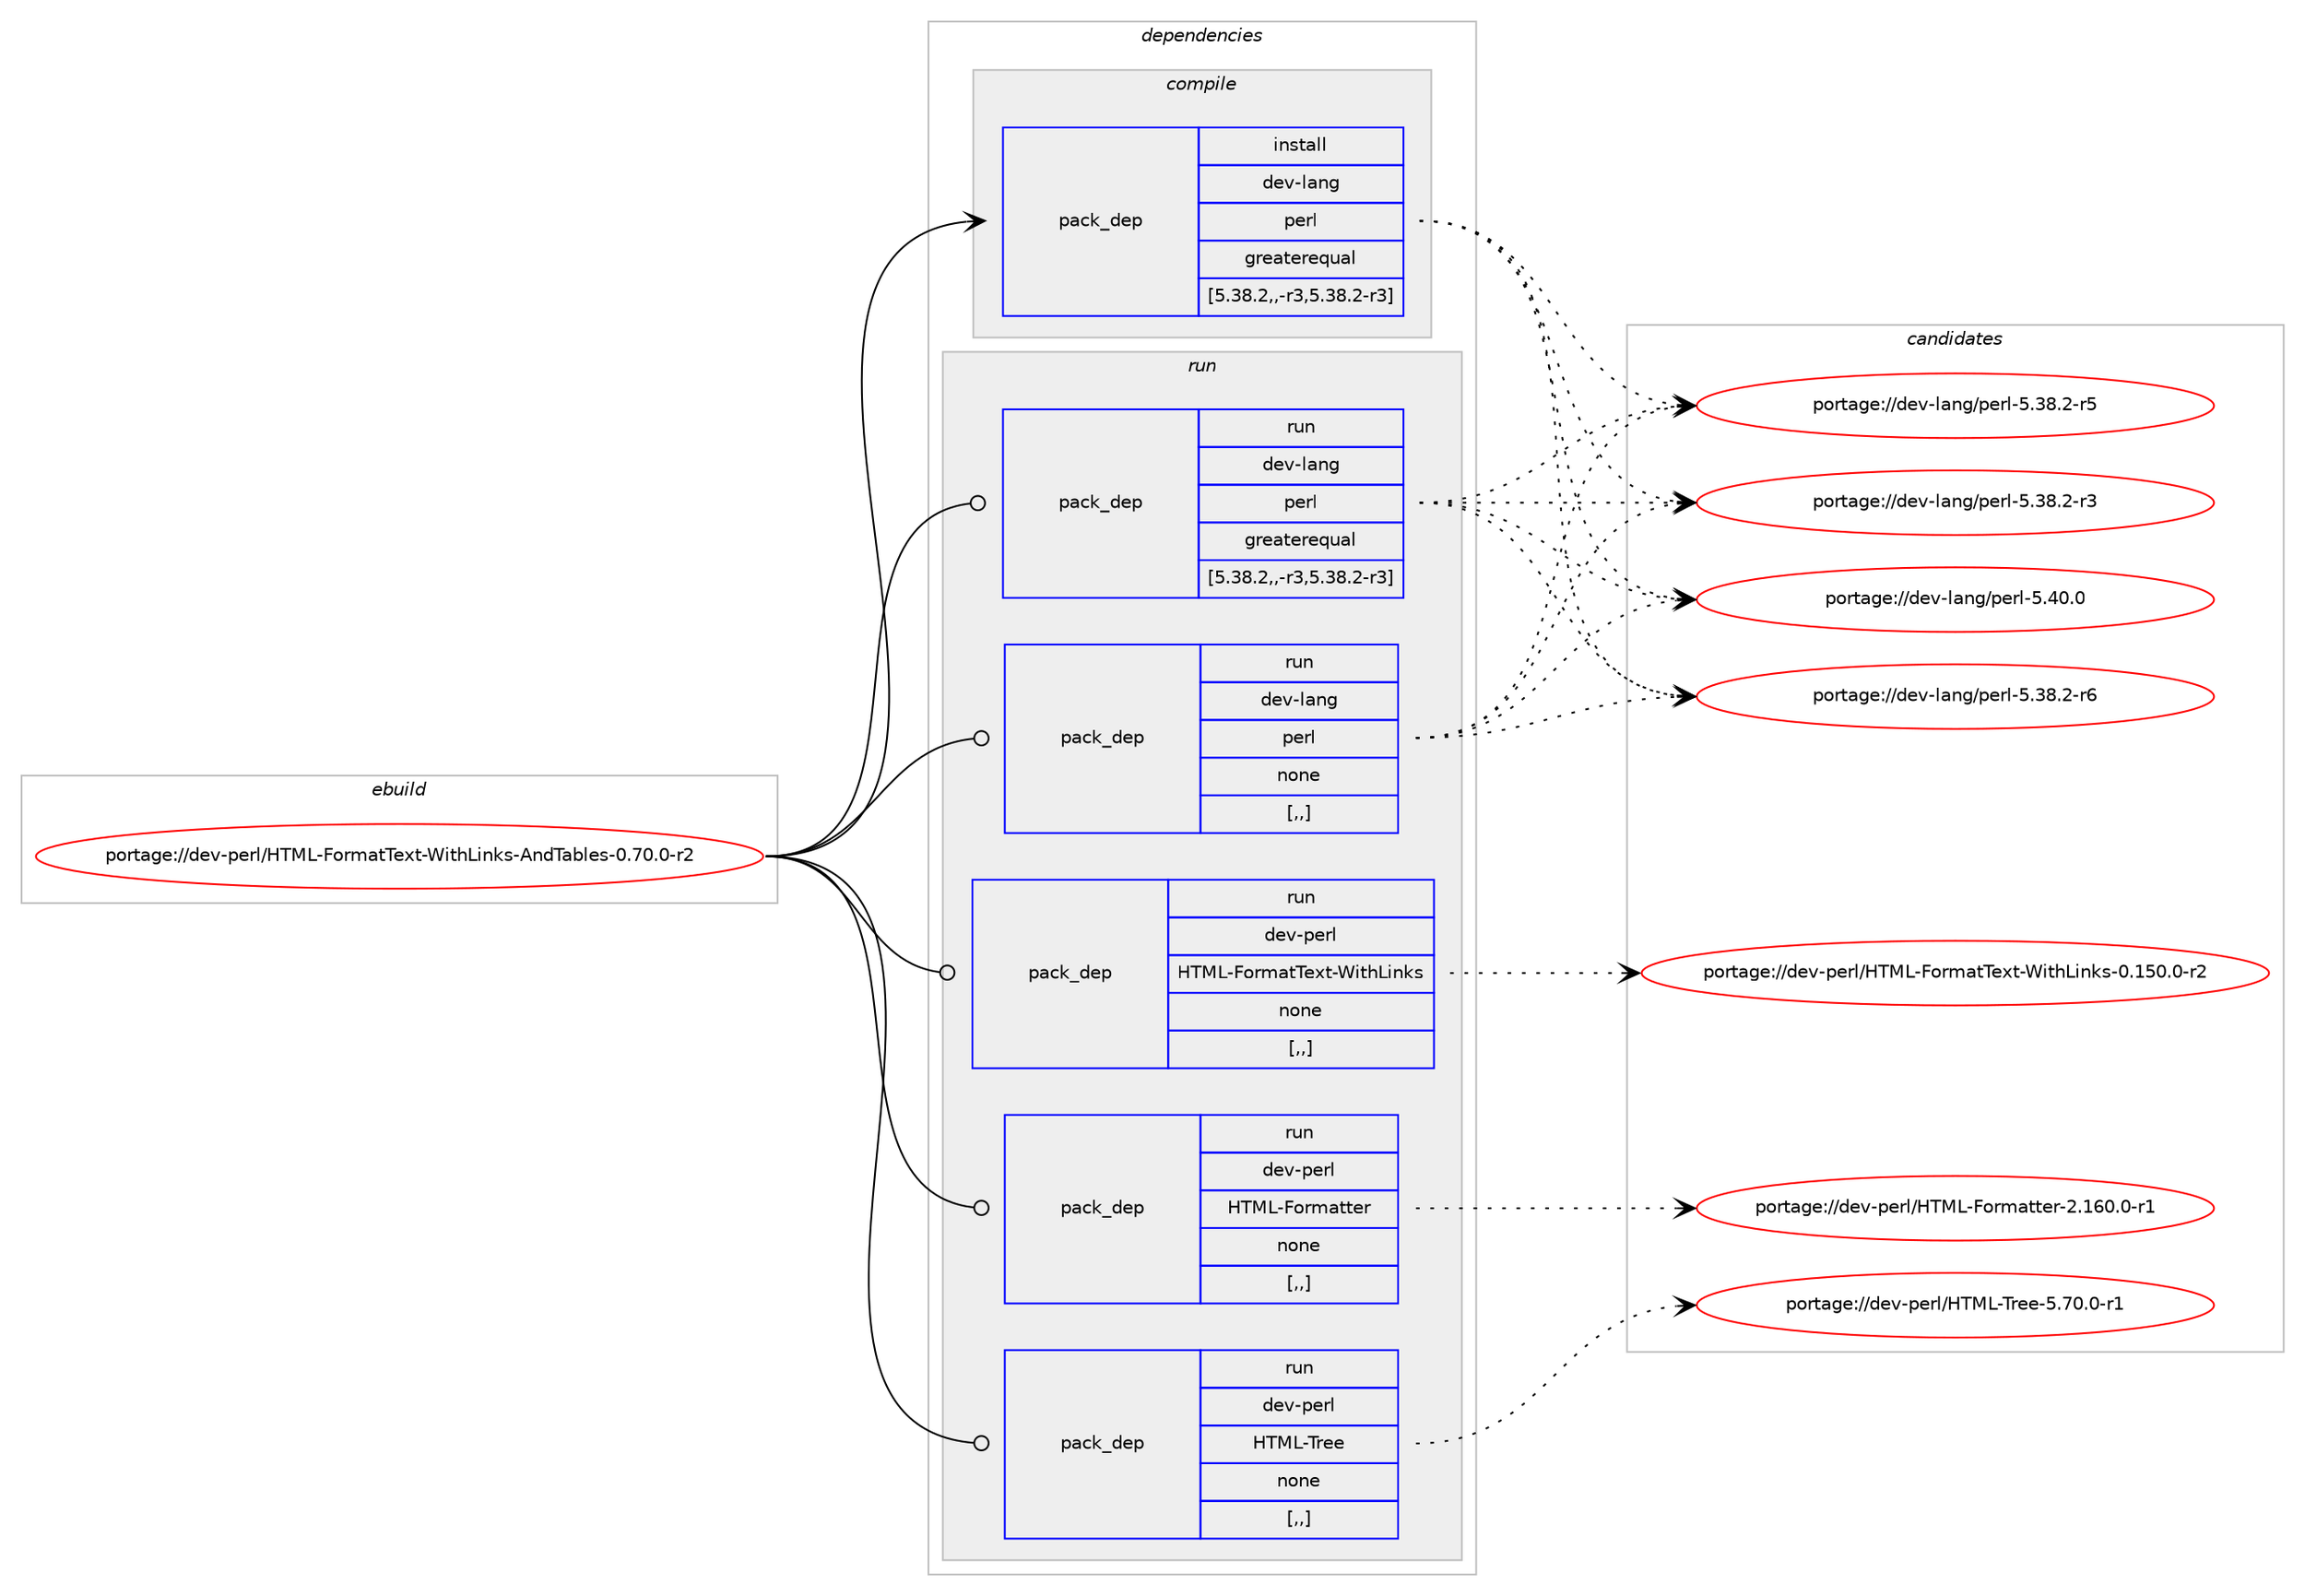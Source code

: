 digraph prolog {

# *************
# Graph options
# *************

newrank=true;
concentrate=true;
compound=true;
graph [rankdir=LR,fontname=Helvetica,fontsize=10,ranksep=1.5];#, ranksep=2.5, nodesep=0.2];
edge  [arrowhead=vee];
node  [fontname=Helvetica,fontsize=10];

# **********
# The ebuild
# **********

subgraph cluster_leftcol {
color=gray;
label=<<i>ebuild</i>>;
id [label="portage://dev-perl/HTML-FormatText-WithLinks-AndTables-0.70.0-r2", color=red, width=4, href="../dev-perl/HTML-FormatText-WithLinks-AndTables-0.70.0-r2.svg"];
}

# ****************
# The dependencies
# ****************

subgraph cluster_midcol {
color=gray;
label=<<i>dependencies</i>>;
subgraph cluster_compile {
fillcolor="#eeeeee";
style=filled;
label=<<i>compile</i>>;
subgraph pack99799 {
dependency130857 [label=<<TABLE BORDER="0" CELLBORDER="1" CELLSPACING="0" CELLPADDING="4" WIDTH="220"><TR><TD ROWSPAN="6" CELLPADDING="30">pack_dep</TD></TR><TR><TD WIDTH="110">install</TD></TR><TR><TD>dev-lang</TD></TR><TR><TD>perl</TD></TR><TR><TD>greaterequal</TD></TR><TR><TD>[5.38.2,,-r3,5.38.2-r3]</TD></TR></TABLE>>, shape=none, color=blue];
}
id:e -> dependency130857:w [weight=20,style="solid",arrowhead="vee"];
}
subgraph cluster_compileandrun {
fillcolor="#eeeeee";
style=filled;
label=<<i>compile and run</i>>;
}
subgraph cluster_run {
fillcolor="#eeeeee";
style=filled;
label=<<i>run</i>>;
subgraph pack99800 {
dependency130858 [label=<<TABLE BORDER="0" CELLBORDER="1" CELLSPACING="0" CELLPADDING="4" WIDTH="220"><TR><TD ROWSPAN="6" CELLPADDING="30">pack_dep</TD></TR><TR><TD WIDTH="110">run</TD></TR><TR><TD>dev-lang</TD></TR><TR><TD>perl</TD></TR><TR><TD>greaterequal</TD></TR><TR><TD>[5.38.2,,-r3,5.38.2-r3]</TD></TR></TABLE>>, shape=none, color=blue];
}
id:e -> dependency130858:w [weight=20,style="solid",arrowhead="odot"];
subgraph pack99801 {
dependency130859 [label=<<TABLE BORDER="0" CELLBORDER="1" CELLSPACING="0" CELLPADDING="4" WIDTH="220"><TR><TD ROWSPAN="6" CELLPADDING="30">pack_dep</TD></TR><TR><TD WIDTH="110">run</TD></TR><TR><TD>dev-lang</TD></TR><TR><TD>perl</TD></TR><TR><TD>none</TD></TR><TR><TD>[,,]</TD></TR></TABLE>>, shape=none, color=blue];
}
id:e -> dependency130859:w [weight=20,style="solid",arrowhead="odot"];
subgraph pack99802 {
dependency130860 [label=<<TABLE BORDER="0" CELLBORDER="1" CELLSPACING="0" CELLPADDING="4" WIDTH="220"><TR><TD ROWSPAN="6" CELLPADDING="30">pack_dep</TD></TR><TR><TD WIDTH="110">run</TD></TR><TR><TD>dev-perl</TD></TR><TR><TD>HTML-FormatText-WithLinks</TD></TR><TR><TD>none</TD></TR><TR><TD>[,,]</TD></TR></TABLE>>, shape=none, color=blue];
}
id:e -> dependency130860:w [weight=20,style="solid",arrowhead="odot"];
subgraph pack99803 {
dependency130861 [label=<<TABLE BORDER="0" CELLBORDER="1" CELLSPACING="0" CELLPADDING="4" WIDTH="220"><TR><TD ROWSPAN="6" CELLPADDING="30">pack_dep</TD></TR><TR><TD WIDTH="110">run</TD></TR><TR><TD>dev-perl</TD></TR><TR><TD>HTML-Formatter</TD></TR><TR><TD>none</TD></TR><TR><TD>[,,]</TD></TR></TABLE>>, shape=none, color=blue];
}
id:e -> dependency130861:w [weight=20,style="solid",arrowhead="odot"];
subgraph pack99804 {
dependency130862 [label=<<TABLE BORDER="0" CELLBORDER="1" CELLSPACING="0" CELLPADDING="4" WIDTH="220"><TR><TD ROWSPAN="6" CELLPADDING="30">pack_dep</TD></TR><TR><TD WIDTH="110">run</TD></TR><TR><TD>dev-perl</TD></TR><TR><TD>HTML-Tree</TD></TR><TR><TD>none</TD></TR><TR><TD>[,,]</TD></TR></TABLE>>, shape=none, color=blue];
}
id:e -> dependency130862:w [weight=20,style="solid",arrowhead="odot"];
}
}

# **************
# The candidates
# **************

subgraph cluster_choices {
rank=same;
color=gray;
label=<<i>candidates</i>>;

subgraph choice99799 {
color=black;
nodesep=1;
choice10010111845108971101034711210111410845534652484648 [label="portage://dev-lang/perl-5.40.0", color=red, width=4,href="../dev-lang/perl-5.40.0.svg"];
choice100101118451089711010347112101114108455346515646504511454 [label="portage://dev-lang/perl-5.38.2-r6", color=red, width=4,href="../dev-lang/perl-5.38.2-r6.svg"];
choice100101118451089711010347112101114108455346515646504511453 [label="portage://dev-lang/perl-5.38.2-r5", color=red, width=4,href="../dev-lang/perl-5.38.2-r5.svg"];
choice100101118451089711010347112101114108455346515646504511451 [label="portage://dev-lang/perl-5.38.2-r3", color=red, width=4,href="../dev-lang/perl-5.38.2-r3.svg"];
dependency130857:e -> choice10010111845108971101034711210111410845534652484648:w [style=dotted,weight="100"];
dependency130857:e -> choice100101118451089711010347112101114108455346515646504511454:w [style=dotted,weight="100"];
dependency130857:e -> choice100101118451089711010347112101114108455346515646504511453:w [style=dotted,weight="100"];
dependency130857:e -> choice100101118451089711010347112101114108455346515646504511451:w [style=dotted,weight="100"];
}
subgraph choice99800 {
color=black;
nodesep=1;
choice10010111845108971101034711210111410845534652484648 [label="portage://dev-lang/perl-5.40.0", color=red, width=4,href="../dev-lang/perl-5.40.0.svg"];
choice100101118451089711010347112101114108455346515646504511454 [label="portage://dev-lang/perl-5.38.2-r6", color=red, width=4,href="../dev-lang/perl-5.38.2-r6.svg"];
choice100101118451089711010347112101114108455346515646504511453 [label="portage://dev-lang/perl-5.38.2-r5", color=red, width=4,href="../dev-lang/perl-5.38.2-r5.svg"];
choice100101118451089711010347112101114108455346515646504511451 [label="portage://dev-lang/perl-5.38.2-r3", color=red, width=4,href="../dev-lang/perl-5.38.2-r3.svg"];
dependency130858:e -> choice10010111845108971101034711210111410845534652484648:w [style=dotted,weight="100"];
dependency130858:e -> choice100101118451089711010347112101114108455346515646504511454:w [style=dotted,weight="100"];
dependency130858:e -> choice100101118451089711010347112101114108455346515646504511453:w [style=dotted,weight="100"];
dependency130858:e -> choice100101118451089711010347112101114108455346515646504511451:w [style=dotted,weight="100"];
}
subgraph choice99801 {
color=black;
nodesep=1;
choice10010111845108971101034711210111410845534652484648 [label="portage://dev-lang/perl-5.40.0", color=red, width=4,href="../dev-lang/perl-5.40.0.svg"];
choice100101118451089711010347112101114108455346515646504511454 [label="portage://dev-lang/perl-5.38.2-r6", color=red, width=4,href="../dev-lang/perl-5.38.2-r6.svg"];
choice100101118451089711010347112101114108455346515646504511453 [label="portage://dev-lang/perl-5.38.2-r5", color=red, width=4,href="../dev-lang/perl-5.38.2-r5.svg"];
choice100101118451089711010347112101114108455346515646504511451 [label="portage://dev-lang/perl-5.38.2-r3", color=red, width=4,href="../dev-lang/perl-5.38.2-r3.svg"];
dependency130859:e -> choice10010111845108971101034711210111410845534652484648:w [style=dotted,weight="100"];
dependency130859:e -> choice100101118451089711010347112101114108455346515646504511454:w [style=dotted,weight="100"];
dependency130859:e -> choice100101118451089711010347112101114108455346515646504511453:w [style=dotted,weight="100"];
dependency130859:e -> choice100101118451089711010347112101114108455346515646504511451:w [style=dotted,weight="100"];
}
subgraph choice99802 {
color=black;
nodesep=1;
choice1001011184511210111410847728477764570111114109971168410112011645871051161047610511010711545484649534846484511450 [label="portage://dev-perl/HTML-FormatText-WithLinks-0.150.0-r2", color=red, width=4,href="../dev-perl/HTML-FormatText-WithLinks-0.150.0-r2.svg"];
dependency130860:e -> choice1001011184511210111410847728477764570111114109971168410112011645871051161047610511010711545484649534846484511450:w [style=dotted,weight="100"];
}
subgraph choice99803 {
color=black;
nodesep=1;
choice10010111845112101114108477284777645701111141099711611610111445504649544846484511449 [label="portage://dev-perl/HTML-Formatter-2.160.0-r1", color=red, width=4,href="../dev-perl/HTML-Formatter-2.160.0-r1.svg"];
dependency130861:e -> choice10010111845112101114108477284777645701111141099711611610111445504649544846484511449:w [style=dotted,weight="100"];
}
subgraph choice99804 {
color=black;
nodesep=1;
choice1001011184511210111410847728477764584114101101455346554846484511449 [label="portage://dev-perl/HTML-Tree-5.70.0-r1", color=red, width=4,href="../dev-perl/HTML-Tree-5.70.0-r1.svg"];
dependency130862:e -> choice1001011184511210111410847728477764584114101101455346554846484511449:w [style=dotted,weight="100"];
}
}

}
